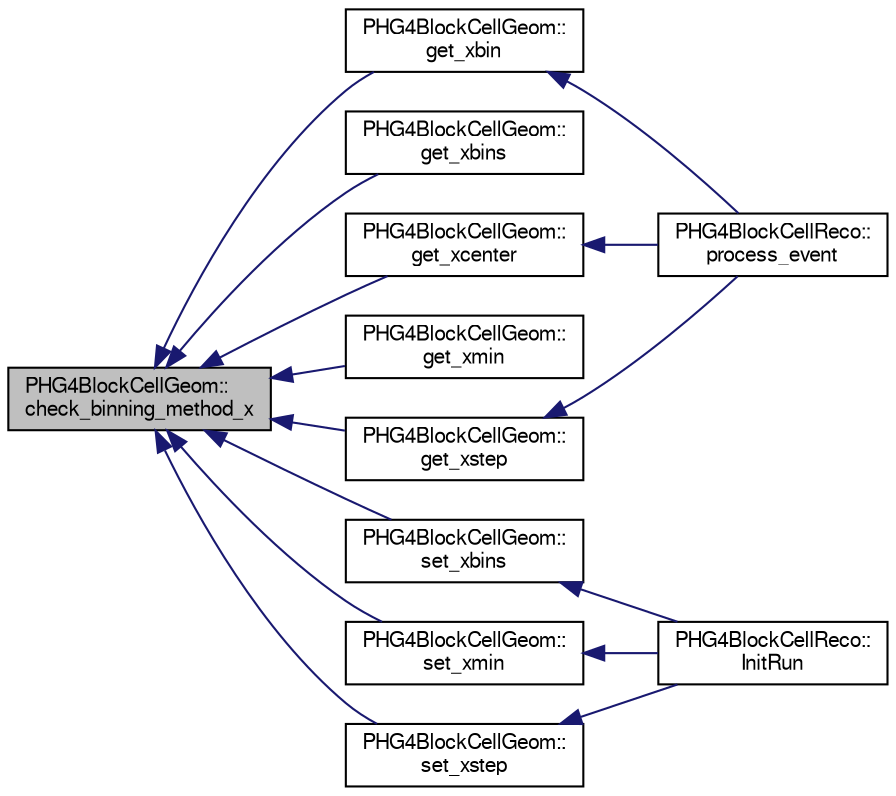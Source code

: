 digraph "PHG4BlockCellGeom::check_binning_method_x"
{
  bgcolor="transparent";
  edge [fontname="FreeSans",fontsize="10",labelfontname="FreeSans",labelfontsize="10"];
  node [fontname="FreeSans",fontsize="10",shape=record];
  rankdir="LR";
  Node1 [label="PHG4BlockCellGeom::\lcheck_binning_method_x",height=0.2,width=0.4,color="black", fillcolor="grey75", style="filled" fontcolor="black"];
  Node1 -> Node2 [dir="back",color="midnightblue",fontsize="10",style="solid",fontname="FreeSans"];
  Node2 [label="PHG4BlockCellGeom::\lget_xbin",height=0.2,width=0.4,color="black",URL="$d1/dd7/classPHG4BlockCellGeom.html#a7d050d74d1262a4735dc1a7502d13688"];
  Node2 -> Node3 [dir="back",color="midnightblue",fontsize="10",style="solid",fontname="FreeSans"];
  Node3 [label="PHG4BlockCellReco::\lprocess_event",height=0.2,width=0.4,color="black",URL="$df/d5e/classPHG4BlockCellReco.html#a8031ff9bacb684d523acc71c14054cdb",tooltip="event processing "];
  Node1 -> Node4 [dir="back",color="midnightblue",fontsize="10",style="solid",fontname="FreeSans"];
  Node4 [label="PHG4BlockCellGeom::\lget_xbins",height=0.2,width=0.4,color="black",URL="$d1/dd7/classPHG4BlockCellGeom.html#a13943bcd3490c2b3ad99247222ec4a38"];
  Node1 -> Node5 [dir="back",color="midnightblue",fontsize="10",style="solid",fontname="FreeSans"];
  Node5 [label="PHG4BlockCellGeom::\lget_xcenter",height=0.2,width=0.4,color="black",URL="$d1/dd7/classPHG4BlockCellGeom.html#a054fcb88ea97ec182285a6fc3fa0e43f"];
  Node5 -> Node3 [dir="back",color="midnightblue",fontsize="10",style="solid",fontname="FreeSans"];
  Node1 -> Node6 [dir="back",color="midnightblue",fontsize="10",style="solid",fontname="FreeSans"];
  Node6 [label="PHG4BlockCellGeom::\lget_xmin",height=0.2,width=0.4,color="black",URL="$d1/dd7/classPHG4BlockCellGeom.html#a8afd9f278807bb71d47e822277913581"];
  Node1 -> Node7 [dir="back",color="midnightblue",fontsize="10",style="solid",fontname="FreeSans"];
  Node7 [label="PHG4BlockCellGeom::\lget_xstep",height=0.2,width=0.4,color="black",URL="$d1/dd7/classPHG4BlockCellGeom.html#ad8757898e60c61299bf973c07254193c"];
  Node7 -> Node3 [dir="back",color="midnightblue",fontsize="10",style="solid",fontname="FreeSans"];
  Node1 -> Node8 [dir="back",color="midnightblue",fontsize="10",style="solid",fontname="FreeSans"];
  Node8 [label="PHG4BlockCellGeom::\lset_xbins",height=0.2,width=0.4,color="black",URL="$d1/dd7/classPHG4BlockCellGeom.html#ac86540c485c2a91cd2294b8a94affaae"];
  Node8 -> Node9 [dir="back",color="midnightblue",fontsize="10",style="solid",fontname="FreeSans"];
  Node9 [label="PHG4BlockCellReco::\lInitRun",height=0.2,width=0.4,color="black",URL="$df/d5e/classPHG4BlockCellReco.html#aa62bbe31407e5e4c80f541dbd5c18aa4",tooltip="module initialization "];
  Node1 -> Node10 [dir="back",color="midnightblue",fontsize="10",style="solid",fontname="FreeSans"];
  Node10 [label="PHG4BlockCellGeom::\lset_xmin",height=0.2,width=0.4,color="black",URL="$d1/dd7/classPHG4BlockCellGeom.html#ac7b3cc3c2fbf72366f52b4f063c91708"];
  Node10 -> Node9 [dir="back",color="midnightblue",fontsize="10",style="solid",fontname="FreeSans"];
  Node1 -> Node11 [dir="back",color="midnightblue",fontsize="10",style="solid",fontname="FreeSans"];
  Node11 [label="PHG4BlockCellGeom::\lset_xstep",height=0.2,width=0.4,color="black",URL="$d1/dd7/classPHG4BlockCellGeom.html#a18843d5d8b32ff156e5c87c1888411ad"];
  Node11 -> Node9 [dir="back",color="midnightblue",fontsize="10",style="solid",fontname="FreeSans"];
}

